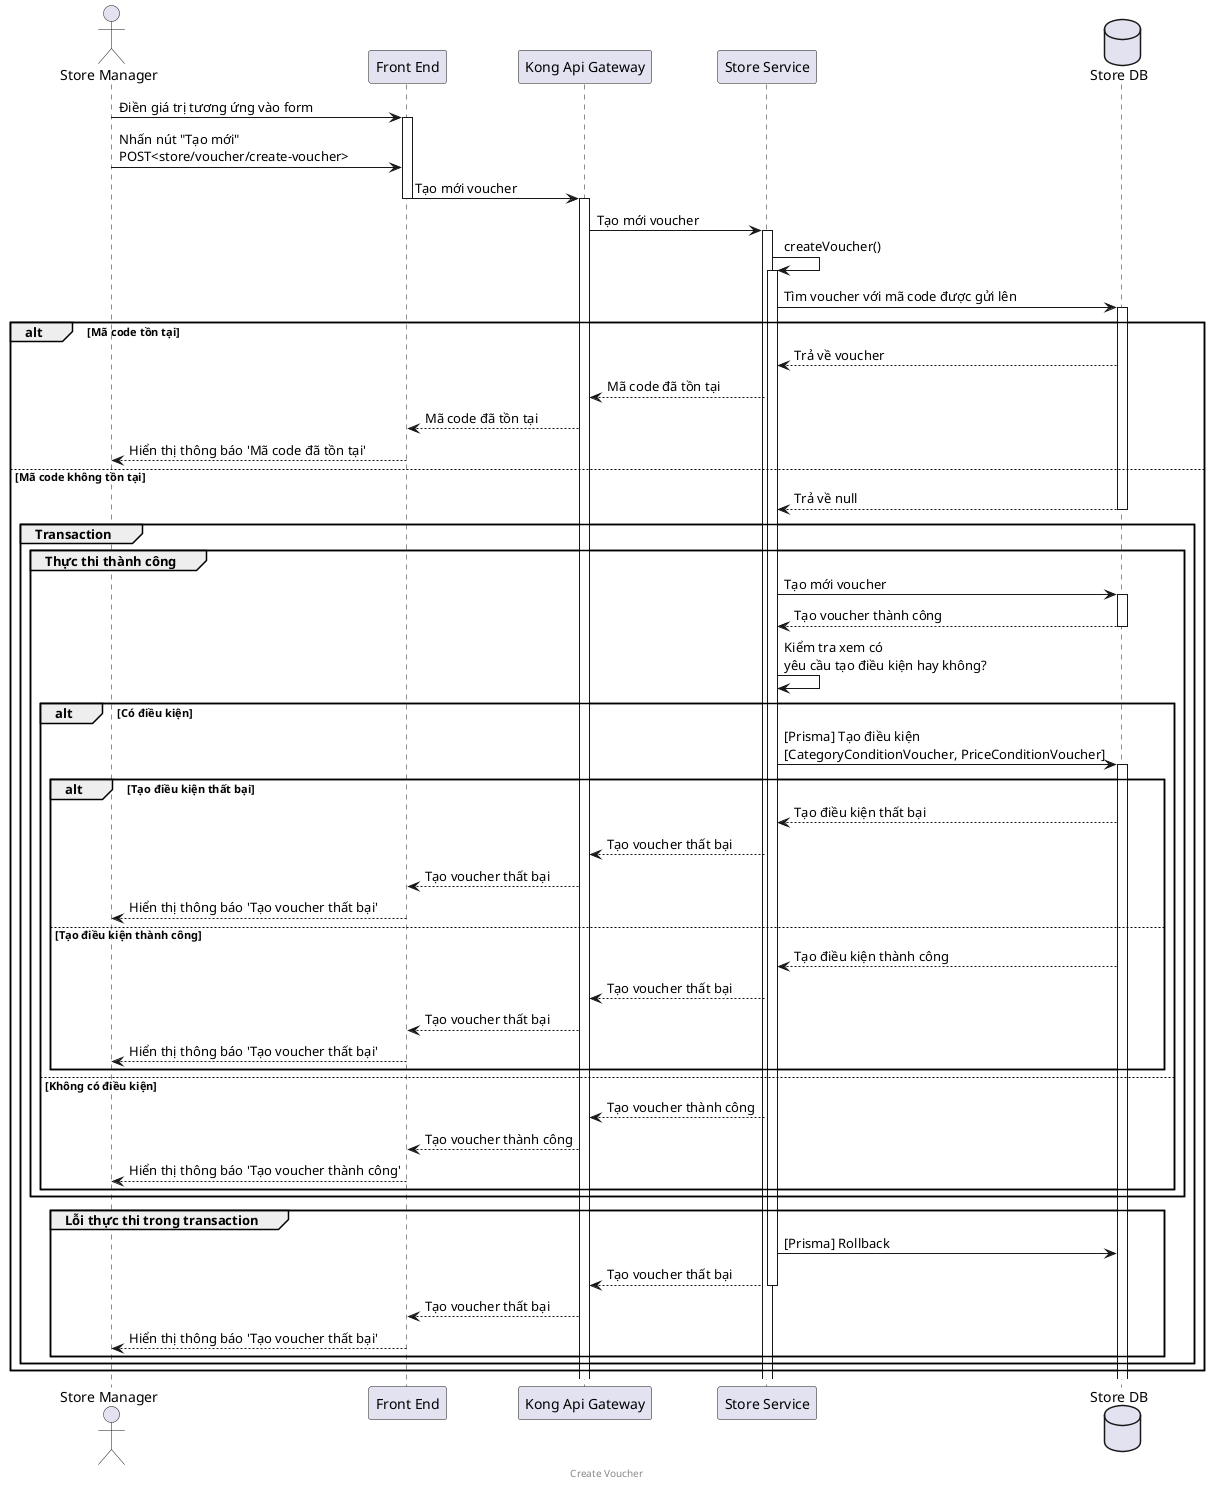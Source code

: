 @startuml

footer Create Voucher

actor "Store Manager" as user
participant "Front End" as fe
participant "Kong Api Gateway" as k
participant "Store Service" as store
database "Store DB" as db

user -> fe++: Điền giá trị tương ứng vào form
user -> fe: Nhấn nút "Tạo mới"\nPOST<store/voucher/create-voucher>
fe -> k--++: Tạo mới voucher
k -> store++: Tạo mới voucher
store -> store++: createVoucher()
store -> db++: Tìm voucher với mã code được gửi lên
alt Mã code tồn tại
    db --> store: Trả về voucher
    store --> k: Mã code đã tồn tại
    k --> fe: Mã code đã tồn tại
    fe --> user: Hiển thị thông báo 'Mã code đã tồn tại'
else Mã code không tồn tại
    db --> store--: Trả về null
    group Transaction
        group Thực thi thành công
            store -> db++ : Tạo mới voucher
            db --> store--: Tạo voucher thành công
            store -> store: Kiểm tra xem có \nyêu cầu tạo điều kiện hay không?
            alt Có điều kiện
                store -> db++: [Prisma] Tạo điều kiện\n[CategoryConditionVoucher, PriceConditionVoucher]
                alt Tạo điều kiện thất bại
                    db --> store: Tạo điều kiện thất bại
                    store --> k: Tạo voucher thất bại
                    k --> fe: Tạo voucher thất bại
                    fe --> user: Hiển thị thông báo 'Tạo voucher thất bại'
                else Tạo điều kiện thành công
                    db --> store: Tạo điều kiện thành công
                    store --> k: Tạo voucher thất bại
                    k --> fe: Tạo voucher thất bại
                    fe --> user: Hiển thị thông báo 'Tạo voucher thất bại'
                end
            else Không có điều kiện
                store --> k: Tạo voucher thành công
                k --> fe: Tạo voucher thành công
                fe --> user: Hiển thị thông báo 'Tạo voucher thành công'
            end
        end
        group Lỗi thực thi trong transaction
            store -> db: [Prisma] Rollback
            store --> k--: Tạo voucher thất bại
            k --> fe: Tạo voucher thất bại
            fe --> user: Hiển thị thông báo 'Tạo voucher thất bại'
        end
    end
end
@enduml